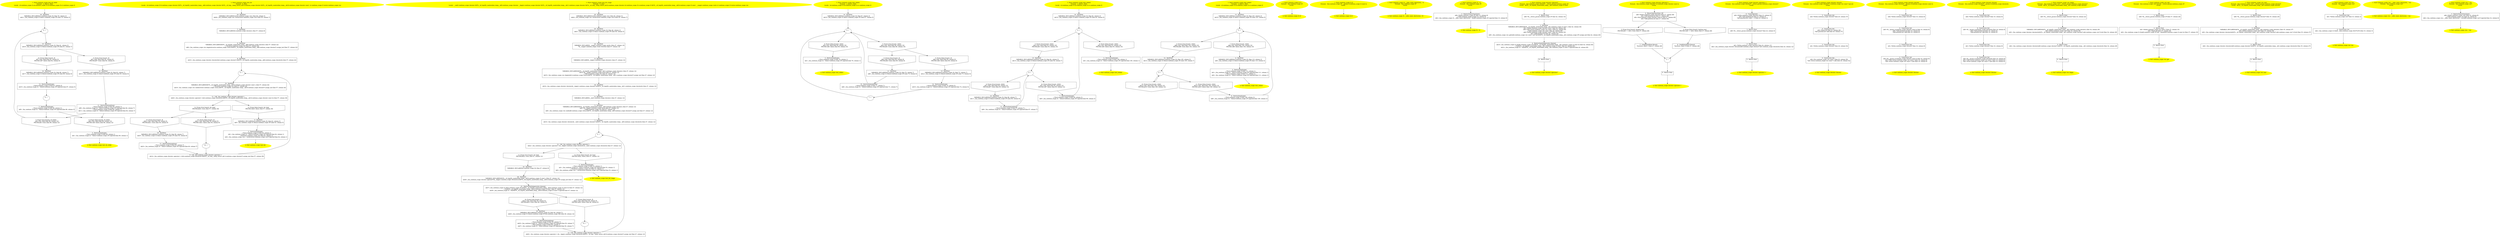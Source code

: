 /* @generated */
digraph cfg {
"test_do_while#continue_scope#8999676231552324448.9fe455097ef7e757730530e9e7c09864_1" [label="1: Start continue_scope::test_do_while\nFormals:  a:_Bool b:_Bool\nLocals:  x3:continue_scope::X x4:continue_scope::X x2:continue_scope::X x1:continue_scope::X \n  " color=yellow style=filled]
	

	 "test_do_while#continue_scope#8999676231552324448.9fe455097ef7e757730530e9e7c09864_1" -> "test_do_while#continue_scope#8999676231552324448.9fe455097ef7e757730530e9e7c09864_16" ;
"test_do_while#continue_scope#8999676231552324448.9fe455097ef7e757730530e9e7c09864_2" [label="2: Exit continue_scope::test_do_while \n  " color=yellow style=filled]
	

"test_do_while#continue_scope#8999676231552324448.9fe455097ef7e757730530e9e7c09864_3" [label="3:  Destruction(Scope) \n   _=*&x1:continue_scope::X [line 89, column 1]\n  n$1=_fun_continue_scope::X::~X(&x1:continue_scope::X*) injected [line 89, column 1]\n " shape="box"]
	

	 "test_do_while#continue_scope#8999676231552324448.9fe455097ef7e757730530e9e7c09864_3" -> "test_do_while#continue_scope#8999676231552324448.9fe455097ef7e757730530e9e7c09864_2" ;
"test_do_while#continue_scope#8999676231552324448.9fe455097ef7e757730530e9e7c09864_4" [label="4: + \n  " ]
	

	 "test_do_while#continue_scope#8999676231552324448.9fe455097ef7e757730530e9e7c09864_4" -> "test_do_while#continue_scope#8999676231552324448.9fe455097ef7e757730530e9e7c09864_15" ;
"test_do_while#continue_scope#8999676231552324448.9fe455097ef7e757730530e9e7c09864_5" [label="5: Prune (true branch, do while) \n   n$3=*&a:_Bool [line 88, column 12]\n  PRUNE(n$3, true); [line 88, column 12]\n " shape="invhouse"]
	

	 "test_do_while#continue_scope#8999676231552324448.9fe455097ef7e757730530e9e7c09864_5" -> "test_do_while#continue_scope#8999676231552324448.9fe455097ef7e757730530e9e7c09864_4" ;
"test_do_while#continue_scope#8999676231552324448.9fe455097ef7e757730530e9e7c09864_6" [label="6: Prune (false branch, do while) \n   n$3=*&a:_Bool [line 88, column 12]\n  PRUNE(!n$3, false); [line 88, column 12]\n " shape="invhouse"]
	

	 "test_do_while#continue_scope#8999676231552324448.9fe455097ef7e757730530e9e7c09864_6" -> "test_do_while#continue_scope#8999676231552324448.9fe455097ef7e757730530e9e7c09864_3" ;
"test_do_while#continue_scope#8999676231552324448.9fe455097ef7e757730530e9e7c09864_7" [label="7:  Destruction(Scope) \n   _=*&x2:continue_scope::X [line 88, column 3]\n  n$5=_fun_continue_scope::X::~X(&x2:continue_scope::X*) injected [line 88, column 3]\n " shape="box"]
	

	 "test_do_while#continue_scope#8999676231552324448.9fe455097ef7e757730530e9e7c09864_7" -> "test_do_while#continue_scope#8999676231552324448.9fe455097ef7e757730530e9e7c09864_5" ;
	 "test_do_while#continue_scope#8999676231552324448.9fe455097ef7e757730530e9e7c09864_7" -> "test_do_while#continue_scope#8999676231552324448.9fe455097ef7e757730530e9e7c09864_6" ;
"test_do_while#continue_scope#8999676231552324448.9fe455097ef7e757730530e9e7c09864_8" [label="8: + \n  " ]
	

	 "test_do_while#continue_scope#8999676231552324448.9fe455097ef7e757730530e9e7c09864_8" -> "test_do_while#continue_scope#8999676231552324448.9fe455097ef7e757730530e9e7c09864_7" ;
"test_do_while#continue_scope#8999676231552324448.9fe455097ef7e757730530e9e7c09864_9" [label="9: Prune (true branch, if) \n   n$7=*&b:_Bool [line 82, column 9]\n  PRUNE(n$7, true); [line 82, column 9]\n " shape="invhouse"]
	

	 "test_do_while#continue_scope#8999676231552324448.9fe455097ef7e757730530e9e7c09864_9" -> "test_do_while#continue_scope#8999676231552324448.9fe455097ef7e757730530e9e7c09864_12" ;
"test_do_while#continue_scope#8999676231552324448.9fe455097ef7e757730530e9e7c09864_10" [label="10: Prune (false branch, if) \n   n$7=*&b:_Bool [line 82, column 9]\n  PRUNE(!n$7, false); [line 82, column 9]\n " shape="invhouse"]
	

	 "test_do_while#continue_scope#8999676231552324448.9fe455097ef7e757730530e9e7c09864_10" -> "test_do_while#continue_scope#8999676231552324448.9fe455097ef7e757730530e9e7c09864_14" ;
"test_do_while#continue_scope#8999676231552324448.9fe455097ef7e757730530e9e7c09864_11" [label="11:  Destruction(continue) \n   _=*&x3:continue_scope::X [line 84, column 7]\n  n$9=_fun_continue_scope::X::~X(&x3:continue_scope::X*) injected [line 84, column 7]\n  _=*&x2:continue_scope::X [line 84, column 7]\n  n$11=_fun_continue_scope::X::~X(&x2:continue_scope::X*) injected [line 84, column 7]\n " shape="box"]
	

	 "test_do_while#continue_scope#8999676231552324448.9fe455097ef7e757730530e9e7c09864_11" -> "test_do_while#continue_scope#8999676231552324448.9fe455097ef7e757730530e9e7c09864_5" ;
	 "test_do_while#continue_scope#8999676231552324448.9fe455097ef7e757730530e9e7c09864_11" -> "test_do_while#continue_scope#8999676231552324448.9fe455097ef7e757730530e9e7c09864_6" ;
"test_do_while#continue_scope#8999676231552324448.9fe455097ef7e757730530e9e7c09864_12" [label="12:  DeclStmt \n   VARIABLE_DECLARED(x3:continue_scope::X); [line 83, column 7]\n  n$13=_fun_continue_scope::X::X(&x3:continue_scope::X*) [line 83, column 9]\n " shape="box"]
	

	 "test_do_while#continue_scope#8999676231552324448.9fe455097ef7e757730530e9e7c09864_12" -> "test_do_while#continue_scope#8999676231552324448.9fe455097ef7e757730530e9e7c09864_11" ;
"test_do_while#continue_scope#8999676231552324448.9fe455097ef7e757730530e9e7c09864_13" [label="13:  Destruction(Scope) \n   _=*&x4:continue_scope::X [line 87, column 5]\n  n$15=_fun_continue_scope::X::~X(&x4:continue_scope::X*) injected [line 87, column 5]\n " shape="box"]
	

	 "test_do_while#continue_scope#8999676231552324448.9fe455097ef7e757730530e9e7c09864_13" -> "test_do_while#continue_scope#8999676231552324448.9fe455097ef7e757730530e9e7c09864_8" ;
"test_do_while#continue_scope#8999676231552324448.9fe455097ef7e757730530e9e7c09864_14" [label="14:  DeclStmt \n   VARIABLE_DECLARED(x4:continue_scope::X); [line 86, column 7]\n  n$17=_fun_continue_scope::X::X(&x4:continue_scope::X*) [line 86, column 9]\n " shape="box"]
	

	 "test_do_while#continue_scope#8999676231552324448.9fe455097ef7e757730530e9e7c09864_14" -> "test_do_while#continue_scope#8999676231552324448.9fe455097ef7e757730530e9e7c09864_13" ;
"test_do_while#continue_scope#8999676231552324448.9fe455097ef7e757730530e9e7c09864_15" [label="15:  DeclStmt \n   VARIABLE_DECLARED(x2:continue_scope::X); [line 81, column 5]\n  n$19=_fun_continue_scope::X::X(&x2:continue_scope::X*) [line 81, column 7]\n " shape="box"]
	

	 "test_do_while#continue_scope#8999676231552324448.9fe455097ef7e757730530e9e7c09864_15" -> "test_do_while#continue_scope#8999676231552324448.9fe455097ef7e757730530e9e7c09864_9" ;
	 "test_do_while#continue_scope#8999676231552324448.9fe455097ef7e757730530e9e7c09864_15" -> "test_do_while#continue_scope#8999676231552324448.9fe455097ef7e757730530e9e7c09864_10" ;
"test_do_while#continue_scope#8999676231552324448.9fe455097ef7e757730530e9e7c09864_16" [label="16:  DeclStmt \n   VARIABLE_DECLARED(x1:continue_scope::X); [line 79, column 3]\n  n$21=_fun_continue_scope::X::X(&x1:continue_scope::X*) [line 79, column 5]\n " shape="box"]
	

	 "test_do_while#continue_scope#8999676231552324448.9fe455097ef7e757730530e9e7c09864_16" -> "test_do_while#continue_scope#8999676231552324448.9fe455097ef7e757730530e9e7c09864_4" ;
"test_for#continue_scope#10203739842900202560.4cb2db668430574619fdf529fdd4af8c_1" [label="1: Start continue_scope::test_for\nFormals:  b:_Bool\nLocals:  x2:continue_scope::X it:continue_scope::iterator 0$?%__sil_tmpSIL_materialize_temp__n$6:continue_scope::iterator 0$?%__sil_tmp__temp_return_n$13:continue_scope::iterator 0$?%__sil_tmpSIL_materialize_temp__n$16:continue_scope::iterator const  x1:continue_scope::X vector:continue_scope::vec \n  " color=yellow style=filled]
	

	 "test_for#continue_scope#10203739842900202560.4cb2db668430574619fdf529fdd4af8c_1" -> "test_for#continue_scope#10203739842900202560.4cb2db668430574619fdf529fdd4af8c_19" ;
"test_for#continue_scope#10203739842900202560.4cb2db668430574619fdf529fdd4af8c_2" [label="2: Exit continue_scope::test_for \n  " color=yellow style=filled]
	

"test_for#continue_scope#10203739842900202560.4cb2db668430574619fdf529fdd4af8c_3" [label="3:  Destruction(Scope) \n   _=*&x2:continue_scope::X [line 64, column 1]\n  n$1=_fun_continue_scope::X::~X(&x2:continue_scope::X*) injected [line 64, column 1]\n  _=*&vector:continue_scope::vec [line 64, column 1]\n  n$3=_fun_continue_scope::vec::~vec(&vector:continue_scope::vec*) injected [line 64, column 1]\n " shape="box"]
	

	 "test_for#continue_scope#10203739842900202560.4cb2db668430574619fdf529fdd4af8c_3" -> "test_for#continue_scope#10203739842900202560.4cb2db668430574619fdf529fdd4af8c_2" ;
"test_for#continue_scope#10203739842900202560.4cb2db668430574619fdf529fdd4af8c_4" [label="4:  DeclStmt \n   VARIABLE_DECLARED(x2:continue_scope::X); [line 63, column 3]\n  n$5=_fun_continue_scope::X::X(&x2:continue_scope::X*) [line 63, column 5]\n " shape="box"]
	

	 "test_for#continue_scope#10203739842900202560.4cb2db668430574619fdf529fdd4af8c_4" -> "test_for#continue_scope#10203739842900202560.4cb2db668430574619fdf529fdd4af8c_3" ;
"test_for#continue_scope#10203739842900202560.4cb2db668430574619fdf529fdd4af8c_5" [label="5: + \n  " ]
	

	 "test_for#continue_scope#10203739842900202560.4cb2db668430574619fdf529fdd4af8c_5" -> "test_for#continue_scope#10203739842900202560.4cb2db668430574619fdf529fdd4af8c_10" ;
"test_for#continue_scope#10203739842900202560.4cb2db668430574619fdf529fdd4af8c_6" [label="6:  DeclStmt \n   VARIABLE_DECLARED(0$?%__sil_tmpSIL_materialize_temp__n$6:continue_scope::iterator); [line 57, column 22]\n  _=*&vector:continue_scope::vec [line 57, column 22]\n  n$9=_fun_continue_scope::vec::begin(&vector:continue_scope::vec&,&0$?%__sil_tmpSIL_materialize_temp__n$6:continue_scope::iterator*) assign_last [line 57, column 22]\n " shape="box"]
	

	 "test_for#continue_scope#10203739842900202560.4cb2db668430574619fdf529fdd4af8c_6" -> "test_for#continue_scope#10203739842900202560.4cb2db668430574619fdf529fdd4af8c_8" ;
"test_for#continue_scope#10203739842900202560.4cb2db668430574619fdf529fdd4af8c_7" [label="7:  DeclStmt \n   VARIABLE_DECLARED(it:continue_scope::iterator); [line 57, column 8]\n " shape="box"]
	

	 "test_for#continue_scope#10203739842900202560.4cb2db668430574619fdf529fdd4af8c_7" -> "test_for#continue_scope#10203739842900202560.4cb2db668430574619fdf529fdd4af8c_6" ;
"test_for#continue_scope#10203739842900202560.4cb2db668430574619fdf529fdd4af8c_8" [label="8:  DeclStmt \n   n$10=_fun_continue_scope::iterator::iterator(&it:continue_scope::iterator*,&0$?%__sil_tmpSIL_materialize_temp__n$6:continue_scope::iterator&) [line 57, column 22]\n " shape="box"]
	

	 "test_for#continue_scope#10203739842900202560.4cb2db668430574619fdf529fdd4af8c_8" -> "test_for#continue_scope#10203739842900202560.4cb2db668430574619fdf529fdd4af8c_5" ;
"test_for#continue_scope#10203739842900202560.4cb2db668430574619fdf529fdd4af8c_9" [label="9:  Call _fun_continue_scope::iterator::operator++ \n   n$14=_fun_continue_scope::iterator::operator++(&it:continue_scope::iterator&,&0$?%__sil_tmp__temp_return_n$13:continue_scope::iterator*) assign_last [line 57, column 58]\n " shape="box"]
	

	 "test_for#continue_scope#10203739842900202560.4cb2db668430574619fdf529fdd4af8c_9" -> "test_for#continue_scope#10203739842900202560.4cb2db668430574619fdf529fdd4af8c_5" ;
"test_for#continue_scope#10203739842900202560.4cb2db668430574619fdf529fdd4af8c_10" [label="10:  DeclStmt \n   VARIABLE_DECLARED(0$?%__sil_tmpSIL_materialize_temp__n$16:continue_scope::iterator const ); [line 57, column 44]\n  _=*&vector:continue_scope::vec [line 57, column 44]\n  n$19=_fun_continue_scope::vec::end(&vector:continue_scope::vec&,&0$?%__sil_tmpSIL_materialize_temp__n$16:continue_scope::iterator*) assign_last [line 57, column 44]\n " shape="box"]
	

	 "test_for#continue_scope#10203739842900202560.4cb2db668430574619fdf529fdd4af8c_10" -> "test_for#continue_scope#10203739842900202560.4cb2db668430574619fdf529fdd4af8c_11" ;
"test_for#continue_scope#10203739842900202560.4cb2db668430574619fdf529fdd4af8c_11" [label="11:  Call _fun_continue_scope::iterator::operator!= \n   n$20=_fun_continue_scope::iterator::operator!=(&it:continue_scope::iterator&,&0$?%__sil_tmpSIL_materialize_temp__n$16:continue_scope::iterator const &) [line 57, column 38]\n " shape="box"]
	

	 "test_for#continue_scope#10203739842900202560.4cb2db668430574619fdf529fdd4af8c_11" -> "test_for#continue_scope#10203739842900202560.4cb2db668430574619fdf529fdd4af8c_12" ;
	 "test_for#continue_scope#10203739842900202560.4cb2db668430574619fdf529fdd4af8c_11" -> "test_for#continue_scope#10203739842900202560.4cb2db668430574619fdf529fdd4af8c_13" ;
"test_for#continue_scope#10203739842900202560.4cb2db668430574619fdf529fdd4af8c_12" [label="12: Prune (true branch, for loop) \n   PRUNE(n$20, true); [line 57, column 38]\n " shape="invhouse"]
	

	 "test_for#continue_scope#10203739842900202560.4cb2db668430574619fdf529fdd4af8c_12" -> "test_for#continue_scope#10203739842900202560.4cb2db668430574619fdf529fdd4af8c_15" ;
	 "test_for#continue_scope#10203739842900202560.4cb2db668430574619fdf529fdd4af8c_12" -> "test_for#continue_scope#10203739842900202560.4cb2db668430574619fdf529fdd4af8c_16" ;
"test_for#continue_scope#10203739842900202560.4cb2db668430574619fdf529fdd4af8c_13" [label="13: Prune (false branch, for loop) \n   PRUNE(!n$20, false); [line 57, column 38]\n " shape="invhouse"]
	

	 "test_for#continue_scope#10203739842900202560.4cb2db668430574619fdf529fdd4af8c_13" -> "test_for#continue_scope#10203739842900202560.4cb2db668430574619fdf529fdd4af8c_4" ;
"test_for#continue_scope#10203739842900202560.4cb2db668430574619fdf529fdd4af8c_14" [label="14: + \n  " ]
	

	 "test_for#continue_scope#10203739842900202560.4cb2db668430574619fdf529fdd4af8c_14" -> "test_for#continue_scope#10203739842900202560.4cb2db668430574619fdf529fdd4af8c_9" ;
"test_for#continue_scope#10203739842900202560.4cb2db668430574619fdf529fdd4af8c_15" [label="15: Prune (true branch, if) \n   n$21=*&b:_Bool [line 58, column 9]\n  PRUNE(n$21, true); [line 58, column 9]\n " shape="invhouse"]
	

	 "test_for#continue_scope#10203739842900202560.4cb2db668430574619fdf529fdd4af8c_15" -> "test_for#continue_scope#10203739842900202560.4cb2db668430574619fdf529fdd4af8c_18" ;
"test_for#continue_scope#10203739842900202560.4cb2db668430574619fdf529fdd4af8c_16" [label="16: Prune (false branch, if) \n   n$21=*&b:_Bool [line 58, column 9]\n  PRUNE(!n$21, false); [line 58, column 9]\n " shape="invhouse"]
	

	 "test_for#continue_scope#10203739842900202560.4cb2db668430574619fdf529fdd4af8c_16" -> "test_for#continue_scope#10203739842900202560.4cb2db668430574619fdf529fdd4af8c_14" ;
"test_for#continue_scope#10203739842900202560.4cb2db668430574619fdf529fdd4af8c_17" [label="17:  Destruction(continue) \n   _=*&x1:continue_scope::X [line 60, column 7]\n  n$23=_fun_continue_scope::X::~X(&x1:continue_scope::X*) injected [line 60, column 7]\n " shape="box"]
	

	 "test_for#continue_scope#10203739842900202560.4cb2db668430574619fdf529fdd4af8c_17" -> "test_for#continue_scope#10203739842900202560.4cb2db668430574619fdf529fdd4af8c_9" ;
"test_for#continue_scope#10203739842900202560.4cb2db668430574619fdf529fdd4af8c_18" [label="18:  DeclStmt \n   VARIABLE_DECLARED(x1:continue_scope::X); [line 59, column 7]\n  n$25=_fun_continue_scope::X::X(&x1:continue_scope::X*) [line 59, column 9]\n " shape="box"]
	

	 "test_for#continue_scope#10203739842900202560.4cb2db668430574619fdf529fdd4af8c_18" -> "test_for#continue_scope#10203739842900202560.4cb2db668430574619fdf529fdd4af8c_17" ;
"test_for#continue_scope#10203739842900202560.4cb2db668430574619fdf529fdd4af8c_19" [label="19:  DeclStmt \n   VARIABLE_DECLARED(vector:continue_scope::vec); [line 56, column 3]\n  n$29=_fun_continue_scope::vec::vec(&vector:continue_scope::vec*) [line 56, column 7]\n " shape="box"]
	

	 "test_for#continue_scope#10203739842900202560.4cb2db668430574619fdf529fdd4af8c_19" -> "test_for#continue_scope#10203739842900202560.4cb2db668430574619fdf529fdd4af8c_7" ;
"test_for_range#continue_scope#9937708960633325401.fa75d7368d8f711ae7e040a8b2ae1442_1" [label="1: Start continue_scope::test_for_range\nFormals:  b:_Bool\nLocals:  __end1:continue_scope::iterator 0$?%__sil_tmpSIL_materialize_temp__n$5:continue_scope::iterator __begin1:continue_scope::iterator 0$?%__sil_tmpSIL_materialize_temp__n$11:continue_scope::iterator 0$?%__sil_tmp__temp_return_n$19:continue_scope::iterator x2:continue_scope::X x:continue_scope::X 0$?%__sil_tmpSIL_materialize_temp__n$32:continue_scope::X const  __range1:continue_scope::vec& x1:continue_scope::X vector:continue_scope::vec \n  " color=yellow style=filled]
	

	 "test_for_range#continue_scope#9937708960633325401.fa75d7368d8f711ae7e040a8b2ae1442_1" -> "test_for_range#continue_scope#9937708960633325401.fa75d7368d8f711ae7e040a8b2ae1442_25" ;
"test_for_range#continue_scope#9937708960633325401.fa75d7368d8f711ae7e040a8b2ae1442_2" [label="2: Exit continue_scope::test_for_range \n  " color=yellow style=filled]
	

"test_for_range#continue_scope#9937708960633325401.fa75d7368d8f711ae7e040a8b2ae1442_3" [label="3:  Destruction(Scope) \n   _=*&x1:continue_scope::X [line 53, column 1]\n  n$1=_fun_continue_scope::X::~X(&x1:continue_scope::X*) injected [line 53, column 1]\n  _=*&vector:continue_scope::vec [line 53, column 1]\n  n$3=_fun_continue_scope::vec::~vec(&vector:continue_scope::vec*) injected [line 53, column 1]\n " shape="box"]
	

	 "test_for_range#continue_scope#9937708960633325401.fa75d7368d8f711ae7e040a8b2ae1442_3" -> "test_for_range#continue_scope#9937708960633325401.fa75d7368d8f711ae7e040a8b2ae1442_2" ;
"test_for_range#continue_scope#9937708960633325401.fa75d7368d8f711ae7e040a8b2ae1442_4" [label="4: + \n  " ]
	

	 "test_for_range#continue_scope#9937708960633325401.fa75d7368d8f711ae7e040a8b2ae1442_4" -> "test_for_range#continue_scope#9937708960633325401.fa75d7368d8f711ae7e040a8b2ae1442_12" ;
"test_for_range#continue_scope#9937708960633325401.fa75d7368d8f711ae7e040a8b2ae1442_5" [label="5:  DeclStmt \n   VARIABLE_DECLARED(0$?%__sil_tmpSIL_materialize_temp__n$5:continue_scope::iterator); [line 47, column 12]\n  n$6=*&__range1:continue_scope::vec& [line 47, column 12]\n  _=*n$6:continue_scope::vec [line 47, column 12]\n  n$9=_fun_continue_scope::vec::end(n$6:continue_scope::vec&,&0$?%__sil_tmpSIL_materialize_temp__n$5:continue_scope::iterator*) assign_last [line 47, column 12]\n " shape="box"]
	

	 "test_for_range#continue_scope#9937708960633325401.fa75d7368d8f711ae7e040a8b2ae1442_5" -> "test_for_range#continue_scope#9937708960633325401.fa75d7368d8f711ae7e040a8b2ae1442_7" ;
"test_for_range#continue_scope#9937708960633325401.fa75d7368d8f711ae7e040a8b2ae1442_6" [label="6:  DeclStmt \n   VARIABLE_DECLARED(__end1:continue_scope::iterator); [line 47, column 12]\n " shape="box"]
	

	 "test_for_range#continue_scope#9937708960633325401.fa75d7368d8f711ae7e040a8b2ae1442_6" -> "test_for_range#continue_scope#9937708960633325401.fa75d7368d8f711ae7e040a8b2ae1442_5" ;
"test_for_range#continue_scope#9937708960633325401.fa75d7368d8f711ae7e040a8b2ae1442_7" [label="7:  DeclStmt \n   n$10=_fun_continue_scope::iterator::iterator(&__end1:continue_scope::iterator*,&0$?%__sil_tmpSIL_materialize_temp__n$5:continue_scope::iterator&) [line 47, column 12]\n " shape="box"]
	

	 "test_for_range#continue_scope#9937708960633325401.fa75d7368d8f711ae7e040a8b2ae1442_7" -> "test_for_range#continue_scope#9937708960633325401.fa75d7368d8f711ae7e040a8b2ae1442_4" ;
"test_for_range#continue_scope#9937708960633325401.fa75d7368d8f711ae7e040a8b2ae1442_8" [label="8:  DeclStmt \n   VARIABLE_DECLARED(0$?%__sil_tmpSIL_materialize_temp__n$11:continue_scope::iterator); [line 47, column 12]\n  n$12=*&__range1:continue_scope::vec& [line 47, column 12]\n  _=*n$12:continue_scope::vec [line 47, column 12]\n  n$15=_fun_continue_scope::vec::begin(n$12:continue_scope::vec&,&0$?%__sil_tmpSIL_materialize_temp__n$11:continue_scope::iterator*) assign_last [line 47, column 12]\n " shape="box"]
	

	 "test_for_range#continue_scope#9937708960633325401.fa75d7368d8f711ae7e040a8b2ae1442_8" -> "test_for_range#continue_scope#9937708960633325401.fa75d7368d8f711ae7e040a8b2ae1442_10" ;
"test_for_range#continue_scope#9937708960633325401.fa75d7368d8f711ae7e040a8b2ae1442_9" [label="9:  DeclStmt \n   VARIABLE_DECLARED(__begin1:continue_scope::iterator); [line 47, column 12]\n " shape="box"]
	

	 "test_for_range#continue_scope#9937708960633325401.fa75d7368d8f711ae7e040a8b2ae1442_9" -> "test_for_range#continue_scope#9937708960633325401.fa75d7368d8f711ae7e040a8b2ae1442_8" ;
"test_for_range#continue_scope#9937708960633325401.fa75d7368d8f711ae7e040a8b2ae1442_10" [label="10:  DeclStmt \n   n$16=_fun_continue_scope::iterator::iterator(&__begin1:continue_scope::iterator*,&0$?%__sil_tmpSIL_materialize_temp__n$11:continue_scope::iterator&) [line 47, column 12]\n " shape="box"]
	

	 "test_for_range#continue_scope#9937708960633325401.fa75d7368d8f711ae7e040a8b2ae1442_10" -> "test_for_range#continue_scope#9937708960633325401.fa75d7368d8f711ae7e040a8b2ae1442_6" ;
"test_for_range#continue_scope#9937708960633325401.fa75d7368d8f711ae7e040a8b2ae1442_11" [label="11:  Call _fun_continue_scope::iterator::operator++ \n   n$20=_fun_continue_scope::iterator::operator++(&__begin1:continue_scope::iterator&,&0$?%__sil_tmp__temp_return_n$19:continue_scope::iterator*) assign_last [line 47, column 12]\n " shape="box"]
	

	 "test_for_range#continue_scope#9937708960633325401.fa75d7368d8f711ae7e040a8b2ae1442_11" -> "test_for_range#continue_scope#9937708960633325401.fa75d7368d8f711ae7e040a8b2ae1442_4" ;
"test_for_range#continue_scope#9937708960633325401.fa75d7368d8f711ae7e040a8b2ae1442_12" [label="12:  Call _fun_continue_scope::iterator::operator!= \n   n$22=_fun_continue_scope::iterator::operator!=(&__begin1:continue_scope::iterator&,&__end1:continue_scope::iterator&) [line 47, column 12]\n " shape="box"]
	

	 "test_for_range#continue_scope#9937708960633325401.fa75d7368d8f711ae7e040a8b2ae1442_12" -> "test_for_range#continue_scope#9937708960633325401.fa75d7368d8f711ae7e040a8b2ae1442_13" ;
	 "test_for_range#continue_scope#9937708960633325401.fa75d7368d8f711ae7e040a8b2ae1442_12" -> "test_for_range#continue_scope#9937708960633325401.fa75d7368d8f711ae7e040a8b2ae1442_14" ;
"test_for_range#continue_scope#9937708960633325401.fa75d7368d8f711ae7e040a8b2ae1442_13" [label="13: Prune (true branch, for loop) \n   PRUNE(n$22, true); [line 47, column 12]\n " shape="invhouse"]
	

	 "test_for_range#continue_scope#9937708960633325401.fa75d7368d8f711ae7e040a8b2ae1442_13" -> "test_for_range#continue_scope#9937708960633325401.fa75d7368d8f711ae7e040a8b2ae1442_22" ;
"test_for_range#continue_scope#9937708960633325401.fa75d7368d8f711ae7e040a8b2ae1442_14" [label="14: Prune (false branch, for loop) \n   PRUNE(!n$22, false); [line 47, column 12]\n " shape="invhouse"]
	

	 "test_for_range#continue_scope#9937708960633325401.fa75d7368d8f711ae7e040a8b2ae1442_14" -> "test_for_range#continue_scope#9937708960633325401.fa75d7368d8f711ae7e040a8b2ae1442_3" ;
"test_for_range#continue_scope#9937708960633325401.fa75d7368d8f711ae7e040a8b2ae1442_15" [label="15: + \n  " ]
	

	 "test_for_range#continue_scope#9937708960633325401.fa75d7368d8f711ae7e040a8b2ae1442_15" -> "test_for_range#continue_scope#9937708960633325401.fa75d7368d8f711ae7e040a8b2ae1442_11" ;
"test_for_range#continue_scope#9937708960633325401.fa75d7368d8f711ae7e040a8b2ae1442_16" [label="16: Prune (true branch, if) \n   n$23=*&b:_Bool [line 48, column 9]\n  PRUNE(n$23, true); [line 48, column 9]\n " shape="invhouse"]
	

	 "test_for_range#continue_scope#9937708960633325401.fa75d7368d8f711ae7e040a8b2ae1442_16" -> "test_for_range#continue_scope#9937708960633325401.fa75d7368d8f711ae7e040a8b2ae1442_19" ;
"test_for_range#continue_scope#9937708960633325401.fa75d7368d8f711ae7e040a8b2ae1442_17" [label="17: Prune (false branch, if) \n   n$23=*&b:_Bool [line 48, column 9]\n  PRUNE(!n$23, false); [line 48, column 9]\n " shape="invhouse"]
	

	 "test_for_range#continue_scope#9937708960633325401.fa75d7368d8f711ae7e040a8b2ae1442_17" -> "test_for_range#continue_scope#9937708960633325401.fa75d7368d8f711ae7e040a8b2ae1442_15" ;
"test_for_range#continue_scope#9937708960633325401.fa75d7368d8f711ae7e040a8b2ae1442_18" [label="18:  Destruction(continue) \n   _=*&x2:continue_scope::X [line 50, column 7]\n  n$25=_fun_continue_scope::X::~X(&x2:continue_scope::X*) injected [line 50, column 7]\n  _=*&x:continue_scope::X [line 50, column 7]\n  n$27=_fun_continue_scope::X::~X(&x:continue_scope::X*) injected [line 50, column 7]\n " shape="box"]
	

	 "test_for_range#continue_scope#9937708960633325401.fa75d7368d8f711ae7e040a8b2ae1442_18" -> "test_for_range#continue_scope#9937708960633325401.fa75d7368d8f711ae7e040a8b2ae1442_11" ;
"test_for_range#continue_scope#9937708960633325401.fa75d7368d8f711ae7e040a8b2ae1442_19" [label="19:  DeclStmt \n   VARIABLE_DECLARED(x2:continue_scope::X); [line 49, column 7]\n  n$29=_fun_continue_scope::X::X(&x2:continue_scope::X*,&x:continue_scope::X&) [line 49, column 14]\n " shape="box"]
	

	 "test_for_range#continue_scope#9937708960633325401.fa75d7368d8f711ae7e040a8b2ae1442_19" -> "test_for_range#continue_scope#9937708960633325401.fa75d7368d8f711ae7e040a8b2ae1442_18" ;
"test_for_range#continue_scope#9937708960633325401.fa75d7368d8f711ae7e040a8b2ae1442_20" [label="20:  DeclStmt \n   VARIABLE_DECLARED(0$?%__sil_tmpSIL_materialize_temp__n$32:continue_scope::X const ); [line 47, column 12]\n  n$36=_fun_continue_scope::iterator::operator*(&__begin1:continue_scope::iterator&,&0$?%__sil_tmpSIL_materialize_temp__n$32:continue_scope::X*) assign_last [line 47, column 12]\n " shape="box"]
	

	 "test_for_range#continue_scope#9937708960633325401.fa75d7368d8f711ae7e040a8b2ae1442_20" -> "test_for_range#continue_scope#9937708960633325401.fa75d7368d8f711ae7e040a8b2ae1442_21" ;
"test_for_range#continue_scope#9937708960633325401.fa75d7368d8f711ae7e040a8b2ae1442_21" [label="21:  Destruction(temporaries cleanup) \n   n$37=_fun_continue_scope::X::X(&x:continue_scope::X*,&0$?%__sil_tmpSIL_materialize_temp__n$32:continue_scope::X const &) [line 47, column 12]\n  _=*&0$?%__sil_tmpSIL_materialize_temp__n$32:continue_scope::X const  [line 47, column 12]\n  n$39=_fun_continue_scope::X::~X(&0$?%__sil_tmpSIL_materialize_temp__n$32:continue_scope::X const *) injected [line 47, column 12]\n " shape="box"]
	

	 "test_for_range#continue_scope#9937708960633325401.fa75d7368d8f711ae7e040a8b2ae1442_21" -> "test_for_range#continue_scope#9937708960633325401.fa75d7368d8f711ae7e040a8b2ae1442_16" ;
	 "test_for_range#continue_scope#9937708960633325401.fa75d7368d8f711ae7e040a8b2ae1442_21" -> "test_for_range#continue_scope#9937708960633325401.fa75d7368d8f711ae7e040a8b2ae1442_17" ;
"test_for_range#continue_scope#9937708960633325401.fa75d7368d8f711ae7e040a8b2ae1442_22" [label="22:  DeclStmt \n   VARIABLE_DECLARED(x:continue_scope::X); [line 47, column 8]\n " shape="box"]
	

	 "test_for_range#continue_scope#9937708960633325401.fa75d7368d8f711ae7e040a8b2ae1442_22" -> "test_for_range#continue_scope#9937708960633325401.fa75d7368d8f711ae7e040a8b2ae1442_20" ;
"test_for_range#continue_scope#9937708960633325401.fa75d7368d8f711ae7e040a8b2ae1442_23" [label="23:  DeclStmt \n   VARIABLE_DECLARED(__range1:continue_scope::vec&); [line 47, column 14]\n  *&__range1:continue_scope::vec&=&vector [line 47, column 14]\n " shape="box"]
	

	 "test_for_range#continue_scope#9937708960633325401.fa75d7368d8f711ae7e040a8b2ae1442_23" -> "test_for_range#continue_scope#9937708960633325401.fa75d7368d8f711ae7e040a8b2ae1442_9" ;
"test_for_range#continue_scope#9937708960633325401.fa75d7368d8f711ae7e040a8b2ae1442_24" [label="24:  DeclStmt \n   VARIABLE_DECLARED(x1:continue_scope::X); [line 46, column 3]\n  n$41=_fun_continue_scope::X::X(&x1:continue_scope::X*) [line 46, column 5]\n " shape="box"]
	

	 "test_for_range#continue_scope#9937708960633325401.fa75d7368d8f711ae7e040a8b2ae1442_24" -> "test_for_range#continue_scope#9937708960633325401.fa75d7368d8f711ae7e040a8b2ae1442_23" ;
"test_for_range#continue_scope#9937708960633325401.fa75d7368d8f711ae7e040a8b2ae1442_25" [label="25:  DeclStmt \n   VARIABLE_DECLARED(vector:continue_scope::vec); [line 45, column 3]\n  n$42=_fun_continue_scope::vec::vec(&vector:continue_scope::vec*) [line 45, column 7]\n " shape="box"]
	

	 "test_for_range#continue_scope#9937708960633325401.fa75d7368d8f711ae7e040a8b2ae1442_25" -> "test_for_range#continue_scope#9937708960633325401.fa75d7368d8f711ae7e040a8b2ae1442_24" ;
"test_while1#continue_scope#7540876780991944911.b81085ce953e1cd4f035dc0322ac5331_1" [label="1: Start continue_scope::test_while1\nFormals:  a:_Bool b:_Bool\nLocals:  x2:continue_scope::X x4:continue_scope::X x1:continue_scope::X \n  " color=yellow style=filled]
	

	 "test_while1#continue_scope#7540876780991944911.b81085ce953e1cd4f035dc0322ac5331_1" -> "test_while1#continue_scope#7540876780991944911.b81085ce953e1cd4f035dc0322ac5331_14" ;
"test_while1#continue_scope#7540876780991944911.b81085ce953e1cd4f035dc0322ac5331_2" [label="2: Exit continue_scope::test_while1 \n  " color=yellow style=filled]
	

"test_while1#continue_scope#7540876780991944911.b81085ce953e1cd4f035dc0322ac5331_3" [label="3:  Destruction(Scope) \n   _=*&x1:continue_scope::X [line 76, column 1]\n  n$1=_fun_continue_scope::X::~X(&x1:continue_scope::X*) injected [line 76, column 1]\n " shape="box"]
	

	 "test_while1#continue_scope#7540876780991944911.b81085ce953e1cd4f035dc0322ac5331_3" -> "test_while1#continue_scope#7540876780991944911.b81085ce953e1cd4f035dc0322ac5331_2" ;
"test_while1#continue_scope#7540876780991944911.b81085ce953e1cd4f035dc0322ac5331_4" [label="4: + \n  " ]
	

	 "test_while1#continue_scope#7540876780991944911.b81085ce953e1cd4f035dc0322ac5331_4" -> "test_while1#continue_scope#7540876780991944911.b81085ce953e1cd4f035dc0322ac5331_5" ;
	 "test_while1#continue_scope#7540876780991944911.b81085ce953e1cd4f035dc0322ac5331_4" -> "test_while1#continue_scope#7540876780991944911.b81085ce953e1cd4f035dc0322ac5331_6" ;
"test_while1#continue_scope#7540876780991944911.b81085ce953e1cd4f035dc0322ac5331_5" [label="5: Prune (true branch, while) \n   n$3=*&a:_Bool [line 68, column 10]\n  PRUNE(n$3, true); [line 68, column 10]\n " shape="invhouse"]
	

	 "test_while1#continue_scope#7540876780991944911.b81085ce953e1cd4f035dc0322ac5331_5" -> "test_while1#continue_scope#7540876780991944911.b81085ce953e1cd4f035dc0322ac5331_8" ;
	 "test_while1#continue_scope#7540876780991944911.b81085ce953e1cd4f035dc0322ac5331_5" -> "test_while1#continue_scope#7540876780991944911.b81085ce953e1cd4f035dc0322ac5331_9" ;
"test_while1#continue_scope#7540876780991944911.b81085ce953e1cd4f035dc0322ac5331_6" [label="6: Prune (false branch, while) \n   n$3=*&a:_Bool [line 68, column 10]\n  PRUNE(!n$3, false); [line 68, column 10]\n " shape="invhouse"]
	

	 "test_while1#continue_scope#7540876780991944911.b81085ce953e1cd4f035dc0322ac5331_6" -> "test_while1#continue_scope#7540876780991944911.b81085ce953e1cd4f035dc0322ac5331_3" ;
"test_while1#continue_scope#7540876780991944911.b81085ce953e1cd4f035dc0322ac5331_7" [label="7: + \n  " ]
	

	 "test_while1#continue_scope#7540876780991944911.b81085ce953e1cd4f035dc0322ac5331_7" -> "test_while1#continue_scope#7540876780991944911.b81085ce953e1cd4f035dc0322ac5331_4" ;
"test_while1#continue_scope#7540876780991944911.b81085ce953e1cd4f035dc0322ac5331_8" [label="8: Prune (true branch, if) \n   n$4=*&b:_Bool [line 69, column 9]\n  PRUNE(n$4, true); [line 69, column 9]\n " shape="invhouse"]
	

	 "test_while1#continue_scope#7540876780991944911.b81085ce953e1cd4f035dc0322ac5331_8" -> "test_while1#continue_scope#7540876780991944911.b81085ce953e1cd4f035dc0322ac5331_11" ;
"test_while1#continue_scope#7540876780991944911.b81085ce953e1cd4f035dc0322ac5331_9" [label="9: Prune (false branch, if) \n   n$4=*&b:_Bool [line 69, column 9]\n  PRUNE(!n$4, false); [line 69, column 9]\n " shape="invhouse"]
	

	 "test_while1#continue_scope#7540876780991944911.b81085ce953e1cd4f035dc0322ac5331_9" -> "test_while1#continue_scope#7540876780991944911.b81085ce953e1cd4f035dc0322ac5331_13" ;
"test_while1#continue_scope#7540876780991944911.b81085ce953e1cd4f035dc0322ac5331_10" [label="10:  Destruction(continue) \n   _=*&x2:continue_scope::X [line 71, column 7]\n  n$6=_fun_continue_scope::X::~X(&x2:continue_scope::X*) injected [line 71, column 7]\n " shape="box"]
	

	 "test_while1#continue_scope#7540876780991944911.b81085ce953e1cd4f035dc0322ac5331_10" -> "test_while1#continue_scope#7540876780991944911.b81085ce953e1cd4f035dc0322ac5331_4" ;
"test_while1#continue_scope#7540876780991944911.b81085ce953e1cd4f035dc0322ac5331_11" [label="11:  DeclStmt \n   VARIABLE_DECLARED(x2:continue_scope::X); [line 70, column 7]\n  n$8=_fun_continue_scope::X::X(&x2:continue_scope::X*) [line 70, column 9]\n " shape="box"]
	

	 "test_while1#continue_scope#7540876780991944911.b81085ce953e1cd4f035dc0322ac5331_11" -> "test_while1#continue_scope#7540876780991944911.b81085ce953e1cd4f035dc0322ac5331_10" ;
"test_while1#continue_scope#7540876780991944911.b81085ce953e1cd4f035dc0322ac5331_12" [label="12:  Destruction(Scope) \n   _=*&x4:continue_scope::X [line 74, column 5]\n  n$10=_fun_continue_scope::X::~X(&x4:continue_scope::X*) injected [line 74, column 5]\n " shape="box"]
	

	 "test_while1#continue_scope#7540876780991944911.b81085ce953e1cd4f035dc0322ac5331_12" -> "test_while1#continue_scope#7540876780991944911.b81085ce953e1cd4f035dc0322ac5331_7" ;
"test_while1#continue_scope#7540876780991944911.b81085ce953e1cd4f035dc0322ac5331_13" [label="13:  DeclStmt \n   VARIABLE_DECLARED(x4:continue_scope::X); [line 73, column 7]\n  n$12=_fun_continue_scope::X::X(&x4:continue_scope::X*) [line 73, column 9]\n " shape="box"]
	

	 "test_while1#continue_scope#7540876780991944911.b81085ce953e1cd4f035dc0322ac5331_13" -> "test_while1#continue_scope#7540876780991944911.b81085ce953e1cd4f035dc0322ac5331_12" ;
"test_while1#continue_scope#7540876780991944911.b81085ce953e1cd4f035dc0322ac5331_14" [label="14:  DeclStmt \n   VARIABLE_DECLARED(x1:continue_scope::X); [line 67, column 3]\n  n$15=_fun_continue_scope::X::X(&x1:continue_scope::X*) [line 67, column 5]\n " shape="box"]
	

	 "test_while1#continue_scope#7540876780991944911.b81085ce953e1cd4f035dc0322ac5331_14" -> "test_while1#continue_scope#7540876780991944911.b81085ce953e1cd4f035dc0322ac5331_4" ;
"test_while2#continue_scope#4169552136172626704.fb057544ed7a6c8312596f53be6b62dc_1" [label="1: Start continue_scope::test_while2\nFormals:  a:_Bool b:_Bool\nLocals:  x3:continue_scope::X x2:continue_scope::X x1:continue_scope::X \n  " color=yellow style=filled]
	

	 "test_while2#continue_scope#4169552136172626704.fb057544ed7a6c8312596f53be6b62dc_1" -> "test_while2#continue_scope#4169552136172626704.fb057544ed7a6c8312596f53be6b62dc_14" ;
"test_while2#continue_scope#4169552136172626704.fb057544ed7a6c8312596f53be6b62dc_2" [label="2: Exit continue_scope::test_while2 \n  " color=yellow style=filled]
	

"test_while2#continue_scope#4169552136172626704.fb057544ed7a6c8312596f53be6b62dc_3" [label="3:  Destruction(Scope) \n   _=*&x1:continue_scope::X [line 100, column 1]\n  n$1=_fun_continue_scope::X::~X(&x1:continue_scope::X*) injected [line 100, column 1]\n " shape="box"]
	

	 "test_while2#continue_scope#4169552136172626704.fb057544ed7a6c8312596f53be6b62dc_3" -> "test_while2#continue_scope#4169552136172626704.fb057544ed7a6c8312596f53be6b62dc_2" ;
"test_while2#continue_scope#4169552136172626704.fb057544ed7a6c8312596f53be6b62dc_4" [label="4: + \n  " ]
	

	 "test_while2#continue_scope#4169552136172626704.fb057544ed7a6c8312596f53be6b62dc_4" -> "test_while2#continue_scope#4169552136172626704.fb057544ed7a6c8312596f53be6b62dc_5" ;
	 "test_while2#continue_scope#4169552136172626704.fb057544ed7a6c8312596f53be6b62dc_4" -> "test_while2#continue_scope#4169552136172626704.fb057544ed7a6c8312596f53be6b62dc_6" ;
"test_while2#continue_scope#4169552136172626704.fb057544ed7a6c8312596f53be6b62dc_5" [label="5: Prune (true branch, while) \n   n$3=*&a:_Bool [line 93, column 10]\n  PRUNE(n$3, true); [line 93, column 10]\n " shape="invhouse"]
	

	 "test_while2#continue_scope#4169552136172626704.fb057544ed7a6c8312596f53be6b62dc_5" -> "test_while2#continue_scope#4169552136172626704.fb057544ed7a6c8312596f53be6b62dc_13" ;
"test_while2#continue_scope#4169552136172626704.fb057544ed7a6c8312596f53be6b62dc_6" [label="6: Prune (false branch, while) \n   n$3=*&a:_Bool [line 93, column 10]\n  PRUNE(!n$3, false); [line 93, column 10]\n " shape="invhouse"]
	

	 "test_while2#continue_scope#4169552136172626704.fb057544ed7a6c8312596f53be6b62dc_6" -> "test_while2#continue_scope#4169552136172626704.fb057544ed7a6c8312596f53be6b62dc_3" ;
"test_while2#continue_scope#4169552136172626704.fb057544ed7a6c8312596f53be6b62dc_7" [label="7:  Destruction(Scope) \n   _=*&x2:continue_scope::X [line 99, column 3]\n  n$5=_fun_continue_scope::X::~X(&x2:continue_scope::X*) injected [line 99, column 3]\n " shape="box"]
	

	 "test_while2#continue_scope#4169552136172626704.fb057544ed7a6c8312596f53be6b62dc_7" -> "test_while2#continue_scope#4169552136172626704.fb057544ed7a6c8312596f53be6b62dc_4" ;
"test_while2#continue_scope#4169552136172626704.fb057544ed7a6c8312596f53be6b62dc_8" [label="8: + \n  " ]
	

	 "test_while2#continue_scope#4169552136172626704.fb057544ed7a6c8312596f53be6b62dc_8" -> "test_while2#continue_scope#4169552136172626704.fb057544ed7a6c8312596f53be6b62dc_9" ;
	 "test_while2#continue_scope#4169552136172626704.fb057544ed7a6c8312596f53be6b62dc_8" -> "test_while2#continue_scope#4169552136172626704.fb057544ed7a6c8312596f53be6b62dc_10" ;
"test_while2#continue_scope#4169552136172626704.fb057544ed7a6c8312596f53be6b62dc_9" [label="9: Prune (true branch, while) \n   n$7=*&b:_Bool [line 95, column 12]\n  PRUNE(n$7, true); [line 95, column 12]\n " shape="invhouse"]
	

	 "test_while2#continue_scope#4169552136172626704.fb057544ed7a6c8312596f53be6b62dc_9" -> "test_while2#continue_scope#4169552136172626704.fb057544ed7a6c8312596f53be6b62dc_12" ;
"test_while2#continue_scope#4169552136172626704.fb057544ed7a6c8312596f53be6b62dc_10" [label="10: Prune (false branch, while) \n   n$7=*&b:_Bool [line 95, column 12]\n  PRUNE(!n$7, false); [line 95, column 12]\n " shape="invhouse"]
	

	 "test_while2#continue_scope#4169552136172626704.fb057544ed7a6c8312596f53be6b62dc_10" -> "test_while2#continue_scope#4169552136172626704.fb057544ed7a6c8312596f53be6b62dc_7" ;
"test_while2#continue_scope#4169552136172626704.fb057544ed7a6c8312596f53be6b62dc_11" [label="11:  Destruction(continue) \n   _=*&x3:continue_scope::X [line 97, column 7]\n  n$9=_fun_continue_scope::X::~X(&x3:continue_scope::X*) injected [line 97, column 7]\n " shape="box"]
	

	 "test_while2#continue_scope#4169552136172626704.fb057544ed7a6c8312596f53be6b62dc_11" -> "test_while2#continue_scope#4169552136172626704.fb057544ed7a6c8312596f53be6b62dc_8" ;
"test_while2#continue_scope#4169552136172626704.fb057544ed7a6c8312596f53be6b62dc_12" [label="12:  DeclStmt \n   VARIABLE_DECLARED(x3:continue_scope::X); [line 96, column 7]\n  n$11=_fun_continue_scope::X::X(&x3:continue_scope::X*) [line 96, column 9]\n " shape="box"]
	

	 "test_while2#continue_scope#4169552136172626704.fb057544ed7a6c8312596f53be6b62dc_12" -> "test_while2#continue_scope#4169552136172626704.fb057544ed7a6c8312596f53be6b62dc_11" ;
"test_while2#continue_scope#4169552136172626704.fb057544ed7a6c8312596f53be6b62dc_13" [label="13:  DeclStmt \n   VARIABLE_DECLARED(x2:continue_scope::X); [line 94, column 5]\n  n$13=_fun_continue_scope::X::X(&x2:continue_scope::X*) [line 94, column 7]\n " shape="box"]
	

	 "test_while2#continue_scope#4169552136172626704.fb057544ed7a6c8312596f53be6b62dc_13" -> "test_while2#continue_scope#4169552136172626704.fb057544ed7a6c8312596f53be6b62dc_8" ;
"test_while2#continue_scope#4169552136172626704.fb057544ed7a6c8312596f53be6b62dc_14" [label="14:  DeclStmt \n   VARIABLE_DECLARED(x1:continue_scope::X); [line 92, column 3]\n  n$15=_fun_continue_scope::X::X(&x1:continue_scope::X*) [line 92, column 5]\n " shape="box"]
	

	 "test_while2#continue_scope#4169552136172626704.fb057544ed7a6c8312596f53be6b62dc_14" -> "test_while2#continue_scope#4169552136172626704.fb057544ed7a6c8312596f53be6b62dc_4" ;
"test_while3#continue_scope#1176125085634537673.a024bcf519539ef1deac237c06a02a78_1" [label="1: Start continue_scope::test_while3\nFormals:  a:_Bool b:_Bool\nLocals:  x3:continue_scope::X x2:continue_scope::X x1:continue_scope::X \n  " color=yellow style=filled]
	

	 "test_while3#continue_scope#1176125085634537673.a024bcf519539ef1deac237c06a02a78_1" -> "test_while3#continue_scope#1176125085634537673.a024bcf519539ef1deac237c06a02a78_13" ;
"test_while3#continue_scope#1176125085634537673.a024bcf519539ef1deac237c06a02a78_2" [label="2: Exit continue_scope::test_while3 \n  " color=yellow style=filled]
	

"test_while3#continue_scope#1176125085634537673.a024bcf519539ef1deac237c06a02a78_3" [label="3:  Destruction(Scope) \n   _=*&x3:continue_scope::X [line 111, column 1]\n  n$1=_fun_continue_scope::X::~X(&x3:continue_scope::X*) injected [line 111, column 1]\n  _=*&x1:continue_scope::X [line 111, column 1]\n  n$3=_fun_continue_scope::X::~X(&x1:continue_scope::X*) injected [line 111, column 1]\n " shape="box"]
	

	 "test_while3#continue_scope#1176125085634537673.a024bcf519539ef1deac237c06a02a78_3" -> "test_while3#continue_scope#1176125085634537673.a024bcf519539ef1deac237c06a02a78_2" ;
"test_while3#continue_scope#1176125085634537673.a024bcf519539ef1deac237c06a02a78_4" [label="4:  DeclStmt \n   VARIABLE_DECLARED(x3:continue_scope::X); [line 110, column 3]\n  n$5=_fun_continue_scope::X::X(&x3:continue_scope::X*) [line 110, column 5]\n " shape="box"]
	

	 "test_while3#continue_scope#1176125085634537673.a024bcf519539ef1deac237c06a02a78_4" -> "test_while3#continue_scope#1176125085634537673.a024bcf519539ef1deac237c06a02a78_3" ;
"test_while3#continue_scope#1176125085634537673.a024bcf519539ef1deac237c06a02a78_5" [label="5: + \n  " ]
	

	 "test_while3#continue_scope#1176125085634537673.a024bcf519539ef1deac237c06a02a78_5" -> "test_while3#continue_scope#1176125085634537673.a024bcf519539ef1deac237c06a02a78_6" ;
	 "test_while3#continue_scope#1176125085634537673.a024bcf519539ef1deac237c06a02a78_5" -> "test_while3#continue_scope#1176125085634537673.a024bcf519539ef1deac237c06a02a78_7" ;
"test_while3#continue_scope#1176125085634537673.a024bcf519539ef1deac237c06a02a78_6" [label="6: Prune (true branch, while) \n   n$6=*&a:_Bool [line 104, column 10]\n  PRUNE(n$6, true); [line 104, column 10]\n " shape="invhouse"]
	

	 "test_while3#continue_scope#1176125085634537673.a024bcf519539ef1deac237c06a02a78_6" -> "test_while3#continue_scope#1176125085634537673.a024bcf519539ef1deac237c06a02a78_12" ;
"test_while3#continue_scope#1176125085634537673.a024bcf519539ef1deac237c06a02a78_7" [label="7: Prune (false branch, while) \n   n$6=*&a:_Bool [line 104, column 10]\n  PRUNE(!n$6, false); [line 104, column 10]\n " shape="invhouse"]
	

	 "test_while3#continue_scope#1176125085634537673.a024bcf519539ef1deac237c06a02a78_7" -> "test_while3#continue_scope#1176125085634537673.a024bcf519539ef1deac237c06a02a78_4" ;
"test_while3#continue_scope#1176125085634537673.a024bcf519539ef1deac237c06a02a78_8" [label="8:  Destruction(Scope) \n   _=*&x2:continue_scope::X [line 109, column 3]\n  n$8=_fun_continue_scope::X::~X(&x2:continue_scope::X*) injected [line 109, column 3]\n " shape="box"]
	

	 "test_while3#continue_scope#1176125085634537673.a024bcf519539ef1deac237c06a02a78_8" -> "test_while3#continue_scope#1176125085634537673.a024bcf519539ef1deac237c06a02a78_5" ;
"test_while3#continue_scope#1176125085634537673.a024bcf519539ef1deac237c06a02a78_9" [label="9: + \n  " ]
	

	 "test_while3#continue_scope#1176125085634537673.a024bcf519539ef1deac237c06a02a78_9" -> "test_while3#continue_scope#1176125085634537673.a024bcf519539ef1deac237c06a02a78_10" ;
	 "test_while3#continue_scope#1176125085634537673.a024bcf519539ef1deac237c06a02a78_9" -> "test_while3#continue_scope#1176125085634537673.a024bcf519539ef1deac237c06a02a78_11" ;
"test_while3#continue_scope#1176125085634537673.a024bcf519539ef1deac237c06a02a78_10" [label="10: Prune (true branch, while) \n   n$10=*&b:_Bool [line 106, column 12]\n  PRUNE(n$10, true); [line 106, column 12]\n " shape="invhouse"]
	

	 "test_while3#continue_scope#1176125085634537673.a024bcf519539ef1deac237c06a02a78_10" -> "test_while3#continue_scope#1176125085634537673.a024bcf519539ef1deac237c06a02a78_9" ;
"test_while3#continue_scope#1176125085634537673.a024bcf519539ef1deac237c06a02a78_11" [label="11: Prune (false branch, while) \n   n$10=*&b:_Bool [line 106, column 12]\n  PRUNE(!n$10, false); [line 106, column 12]\n " shape="invhouse"]
	

	 "test_while3#continue_scope#1176125085634537673.a024bcf519539ef1deac237c06a02a78_11" -> "test_while3#continue_scope#1176125085634537673.a024bcf519539ef1deac237c06a02a78_8" ;
"test_while3#continue_scope#1176125085634537673.a024bcf519539ef1deac237c06a02a78_12" [label="12:  DeclStmt \n   VARIABLE_DECLARED(x2:continue_scope::X); [line 105, column 5]\n  n$13=_fun_continue_scope::X::X(&x2:continue_scope::X*) [line 105, column 7]\n " shape="box"]
	

	 "test_while3#continue_scope#1176125085634537673.a024bcf519539ef1deac237c06a02a78_12" -> "test_while3#continue_scope#1176125085634537673.a024bcf519539ef1deac237c06a02a78_9" ;
"test_while3#continue_scope#1176125085634537673.a024bcf519539ef1deac237c06a02a78_13" [label="13:  DeclStmt \n   VARIABLE_DECLARED(x1:continue_scope::X); [line 103, column 3]\n  n$15=_fun_continue_scope::X::X(&x1:continue_scope::X*) [line 103, column 5]\n " shape="box"]
	

	 "test_while3#continue_scope#1176125085634537673.a024bcf519539ef1deac237c06a02a78_13" -> "test_while3#continue_scope#1176125085634537673.a024bcf519539ef1deac237c06a02a78_5" ;
"X#X#continue_scope#{6980962160618076226}.3c3885b00854307eb44478c60d1d6de6_1" [label="1: Start continue_scope::X::X\nFormals:  this:continue_scope::X*\nLocals:  \n  " color=yellow style=filled]
	

	 "X#X#continue_scope#{6980962160618076226}.3c3885b00854307eb44478c60d1d6de6_1" -> "X#X#continue_scope#{6980962160618076226}.3c3885b00854307eb44478c60d1d6de6_2" ;
"X#X#continue_scope#{6980962160618076226}.3c3885b00854307eb44478c60d1d6de6_2" [label="2: Exit continue_scope::X::X \n  " color=yellow style=filled]
	

"X#X#continue_scope#{7073463255755958209}.d128eef9ff2b626cbe1c01616f62f180_1" [label="1: Start continue_scope::X::X\nFormals:  this:continue_scope::X* __param_0:continue_scope::X const &\nLocals:  \n  " color=yellow style=filled]
	

	 "X#X#continue_scope#{7073463255755958209}.d128eef9ff2b626cbe1c01616f62f180_1" -> "X#X#continue_scope#{7073463255755958209}.d128eef9ff2b626cbe1c01616f62f180_2" ;
"X#X#continue_scope#{7073463255755958209}.d128eef9ff2b626cbe1c01616f62f180_2" [label="2: Exit continue_scope::X::X \n  " color=yellow style=filled]
	

"__infer_inner_destructor_~X#X#continue_scope#(15469534718766326333).a64668d194527e51f8b71c13bb86a597_1" [label="1: Start continue_scope::X::__infer_inner_destructor_~X\nFormals:  this:continue_scope::X*\nLocals:  \n  " color=yellow style=filled]
	

	 "__infer_inner_destructor_~X#X#continue_scope#(15469534718766326333).a64668d194527e51f8b71c13bb86a597_1" -> "__infer_inner_destructor_~X#X#continue_scope#(15469534718766326333).a64668d194527e51f8b71c13bb86a597_2" ;
"__infer_inner_destructor_~X#X#continue_scope#(15469534718766326333).a64668d194527e51f8b71c13bb86a597_2" [label="2: Exit continue_scope::X::__infer_inner_destructor_~X \n  " color=yellow style=filled]
	

"~X#X#continue_scope#(15469534718766326333).9fa422dd939a9f30f1c5eb6a7ca025e6_1" [label="1: Start continue_scope::X::~X\nFormals:  this:continue_scope::X*\nLocals:  \n  " color=yellow style=filled]
	

	 "~X#X#continue_scope#(15469534718766326333).9fa422dd939a9f30f1c5eb6a7ca025e6_1" -> "~X#X#continue_scope#(15469534718766326333).9fa422dd939a9f30f1c5eb6a7ca025e6_3" ;
"~X#X#continue_scope#(15469534718766326333).9fa422dd939a9f30f1c5eb6a7ca025e6_2" [label="2: Exit continue_scope::X::~X \n  " color=yellow style=filled]
	

"~X#X#continue_scope#(15469534718766326333).9fa422dd939a9f30f1c5eb6a7ca025e6_3" [label="3:  Destruction(virtual base) \n   n$0=*&this:continue_scope::X* [line 10, column 9]\n  _=*n$0:continue_scope::X [line 10, column 9]\n  n$2=_fun_continue_scope::X::__infer_inner_destructor_~X(n$0:continue_scope::X*) injected [line 10, column 9]\n " shape="box"]
	

	 "~X#X#continue_scope#(15469534718766326333).9fa422dd939a9f30f1c5eb6a7ca025e6_3" -> "~X#X#continue_scope#(15469534718766326333).9fa422dd939a9f30f1c5eb6a7ca025e6_2" ;
"operator*#iterator#continue_scope(class continue_scope::X)#(10976315504449545146).6f0a140275409bbf42ae1dbc8842f6af_1" [label="1: Start continue_scope::iterator::operator*\nFormals:  this:continue_scope::iterator* __return_param:continue_scope::X*\nLocals:  0$?%__sil_tmpSIL_materialize_temp__n$1:continue_scope::X const  \n  " color=yellow style=filled]
	

	 "operator*#iterator#continue_scope(class continue_scope::X)#(10976315504449545146).6f0a140275409bbf42ae1dbc8842f6af_1" -> "operator*#iterator#continue_scope(class continue_scope::X)#(10976315504449545146).6f0a140275409bbf42ae1dbc8842f6af_5" ;
"operator*#iterator#continue_scope(class continue_scope::X)#(10976315504449545146).6f0a140275409bbf42ae1dbc8842f6af_2" [label="2: Exit continue_scope::iterator::operator* \n  " color=yellow style=filled]
	

"operator*#iterator#continue_scope(class continue_scope::X)#(10976315504449545146).6f0a140275409bbf42ae1dbc8842f6af_3" [label="3:  DeclStmt \n   VARIABLE_DECLARED(0$?%__sil_tmpSIL_materialize_temp__n$1:continue_scope::X const ); [line 42, column 40]\n  n$3=*&this:continue_scope::iterator const * [line 42, column 40]\n  n$4=*n$3.vector:continue_scope::vec const * [line 42, column 40]\n  _=*n$4:continue_scope::vec const  [line 42, column 40]\n  n$6=*&this:continue_scope::iterator const * [line 42, column 52]\n  n$7=*n$6.position:int [line 42, column 52]\n  n$9=_fun_continue_scope::vec::get(n$4:continue_scope::vec const *,n$7:int,&0$?%__sil_tmpSIL_materialize_temp__n$1:continue_scope::X*) assign_last [line 42, column 40]\n " shape="box"]
	

	 "operator*#iterator#continue_scope(class continue_scope::X)#(10976315504449545146).6f0a140275409bbf42ae1dbc8842f6af_3" -> "operator*#iterator#continue_scope(class continue_scope::X)#(10976315504449545146).6f0a140275409bbf42ae1dbc8842f6af_4" ;
"operator*#iterator#continue_scope(class continue_scope::X)#(10976315504449545146).6f0a140275409bbf42ae1dbc8842f6af_4" [label="4:  Destruction(temporaries cleanup) \n   n$10=_fun_continue_scope::X::X(n$0:continue_scope::X*,&0$?%__sil_tmpSIL_materialize_temp__n$1:continue_scope::X const &) [line 42, column 40]\n  _=*&0$?%__sil_tmpSIL_materialize_temp__n$1:continue_scope::X const  [line 42, column 60]\n  n$12=_fun_continue_scope::X::~X(&0$?%__sil_tmpSIL_materialize_temp__n$1:continue_scope::X const *) injected [line 42, column 60]\n " shape="box"]
	

	 "operator*#iterator#continue_scope(class continue_scope::X)#(10976315504449545146).6f0a140275409bbf42ae1dbc8842f6af_4" -> "operator*#iterator#continue_scope(class continue_scope::X)#(10976315504449545146).6f0a140275409bbf42ae1dbc8842f6af_6" ;
"operator*#iterator#continue_scope(class continue_scope::X)#(10976315504449545146).6f0a140275409bbf42ae1dbc8842f6af_5" [label="5:  Return Stmt \n   n$0=*&__return_param:continue_scope::X* [line 42, column 33]\n " shape="box"]
	

	 "operator*#iterator#continue_scope(class continue_scope::X)#(10976315504449545146).6f0a140275409bbf42ae1dbc8842f6af_5" -> "operator*#iterator#continue_scope(class continue_scope::X)#(10976315504449545146).6f0a140275409bbf42ae1dbc8842f6af_3" ;
"operator*#iterator#continue_scope(class continue_scope::X)#(10976315504449545146).6f0a140275409bbf42ae1dbc8842f6af_6" [label="6:  Return Stmt \n  " shape="box"]
	

	 "operator*#iterator#continue_scope(class continue_scope::X)#(10976315504449545146).6f0a140275409bbf42ae1dbc8842f6af_6" -> "operator*#iterator#continue_scope(class continue_scope::X)#(10976315504449545146).6f0a140275409bbf42ae1dbc8842f6af_2" ;
"operator!=#iterator#continue_scope#(11025097396656630732).d1947b35520a12f51156c7fee5f5e4a1_1" [label="1: Start continue_scope::iterator::operator!=\nFormals:  this:continue_scope::iterator* i2:continue_scope::iterator const &\nLocals:  \n  " color=yellow style=filled]
	

	 "operator!=#iterator#continue_scope#(11025097396656630732).d1947b35520a12f51156c7fee5f5e4a1_1" -> "operator!=#iterator#continue_scope#(11025097396656630732).d1947b35520a12f51156c7fee5f5e4a1_4" ;
"operator!=#iterator#continue_scope#(11025097396656630732).d1947b35520a12f51156c7fee5f5e4a1_2" [label="2: Exit continue_scope::iterator::operator!= \n  " color=yellow style=filled]
	

"operator!=#iterator#continue_scope#(11025097396656630732).d1947b35520a12f51156c7fee5f5e4a1_3" [label="3: + \n  " ]
	

	 "operator!=#iterator#continue_scope#(11025097396656630732).d1947b35520a12f51156c7fee5f5e4a1_3" -> "operator!=#iterator#continue_scope#(11025097396656630732).d1947b35520a12f51156c7fee5f5e4a1_9" ;
"operator!=#iterator#continue_scope#(11025097396656630732).d1947b35520a12f51156c7fee5f5e4a1_4" [label="4:  BinaryOperatorStmt: NE \n   n$0=*&this:continue_scope::iterator* [line 27, column 48]\n  n$1=*n$0.position:int [line 27, column 48]\n  n$2=*&i2:continue_scope::iterator const & [line 27, column 60]\n  n$3=*n$2.position:int [line 27, column 60]\n " shape="box"]
	

	 "operator!=#iterator#continue_scope#(11025097396656630732).d1947b35520a12f51156c7fee5f5e4a1_4" -> "operator!=#iterator#continue_scope#(11025097396656630732).d1947b35520a12f51156c7fee5f5e4a1_5" ;
	 "operator!=#iterator#continue_scope#(11025097396656630732).d1947b35520a12f51156c7fee5f5e4a1_4" -> "operator!=#iterator#continue_scope#(11025097396656630732).d1947b35520a12f51156c7fee5f5e4a1_6" ;
"operator!=#iterator#continue_scope#(11025097396656630732).d1947b35520a12f51156c7fee5f5e4a1_5" [label="5: Prune (true branch, boolean exp) \n   PRUNE((n$1 != n$3), true); [line 27, column 48]\n " shape="invhouse"]
	

	 "operator!=#iterator#continue_scope#(11025097396656630732).d1947b35520a12f51156c7fee5f5e4a1_5" -> "operator!=#iterator#continue_scope#(11025097396656630732).d1947b35520a12f51156c7fee5f5e4a1_7" ;
"operator!=#iterator#continue_scope#(11025097396656630732).d1947b35520a12f51156c7fee5f5e4a1_6" [label="6: Prune (false branch, boolean exp) \n   PRUNE(!(n$1 != n$3), false); [line 27, column 48]\n " shape="invhouse"]
	

	 "operator!=#iterator#continue_scope#(11025097396656630732).d1947b35520a12f51156c7fee5f5e4a1_6" -> "operator!=#iterator#continue_scope#(11025097396656630732).d1947b35520a12f51156c7fee5f5e4a1_8" ;
"operator!=#iterator#continue_scope#(11025097396656630732).d1947b35520a12f51156c7fee5f5e4a1_7" [label="7:  ConditionalStmt Branch \n   *&return:_Bool=1 [line 27, column 48]\n " shape="box"]
	

	 "operator!=#iterator#continue_scope#(11025097396656630732).d1947b35520a12f51156c7fee5f5e4a1_7" -> "operator!=#iterator#continue_scope#(11025097396656630732).d1947b35520a12f51156c7fee5f5e4a1_3" ;
"operator!=#iterator#continue_scope#(11025097396656630732).d1947b35520a12f51156c7fee5f5e4a1_8" [label="8:  ConditionalStmt Branch \n   *&return:_Bool=0 [line 27, column 48]\n " shape="box"]
	

	 "operator!=#iterator#continue_scope#(11025097396656630732).d1947b35520a12f51156c7fee5f5e4a1_8" -> "operator!=#iterator#continue_scope#(11025097396656630732).d1947b35520a12f51156c7fee5f5e4a1_3" ;
"operator!=#iterator#continue_scope#(11025097396656630732).d1947b35520a12f51156c7fee5f5e4a1_9" [label="9:  Return Stmt \n  " shape="box"]
	

	 "operator!=#iterator#continue_scope#(11025097396656630732).d1947b35520a12f51156c7fee5f5e4a1_9" -> "operator!=#iterator#continue_scope#(11025097396656630732).d1947b35520a12f51156c7fee5f5e4a1_2" ;
"operator++#iterator#continue_scope(class continue_scope::iterator)#(16434574593791982090).65ed5567b5dc83cc8a9cab1252f670aa_1" [label="1: Start continue_scope::iterator::operator++\nFormals:  this:continue_scope::iterator* __return_param:continue_scope::iterator*\nLocals:  \n  " color=yellow style=filled]
	

	 "operator++#iterator#continue_scope(class continue_scope::iterator)#(16434574593791982090).65ed5567b5dc83cc8a9cab1252f670aa_1" -> "operator++#iterator#continue_scope(class continue_scope::iterator)#(16434574593791982090).65ed5567b5dc83cc8a9cab1252f670aa_6" ;
"operator++#iterator#continue_scope(class continue_scope::iterator)#(16434574593791982090).65ed5567b5dc83cc8a9cab1252f670aa_2" [label="2: Exit continue_scope::iterator::operator++ \n  " color=yellow style=filled]
	

"operator++#iterator#continue_scope(class continue_scope::iterator)#(16434574593791982090).65ed5567b5dc83cc8a9cab1252f670aa_3" [label="3:  Return Stmt \n   n$0=*&__return_param:continue_scope::iterator* [line 24, column 5]\n " shape="box"]
	

	 "operator++#iterator#continue_scope(class continue_scope::iterator)#(16434574593791982090).65ed5567b5dc83cc8a9cab1252f670aa_3" -> "operator++#iterator#continue_scope(class continue_scope::iterator)#(16434574593791982090).65ed5567b5dc83cc8a9cab1252f670aa_4" ;
"operator++#iterator#continue_scope(class continue_scope::iterator)#(16434574593791982090).65ed5567b5dc83cc8a9cab1252f670aa_4" [label="4:  Return Stmt \n   n$1=*&this:continue_scope::iterator* [line 24, column 13]\n  n$2=_fun_continue_scope::iterator::iterator(n$0:continue_scope::iterator*,n$1:continue_scope::iterator&) [line 24, column 12]\n " shape="box"]
	

	 "operator++#iterator#continue_scope(class continue_scope::iterator)#(16434574593791982090).65ed5567b5dc83cc8a9cab1252f670aa_4" -> "operator++#iterator#continue_scope(class continue_scope::iterator)#(16434574593791982090).65ed5567b5dc83cc8a9cab1252f670aa_5" ;
"operator++#iterator#continue_scope(class continue_scope::iterator)#(16434574593791982090).65ed5567b5dc83cc8a9cab1252f670aa_5" [label="5:  Return Stmt \n  " shape="box"]
	

	 "operator++#iterator#continue_scope(class continue_scope::iterator)#(16434574593791982090).65ed5567b5dc83cc8a9cab1252f670aa_5" -> "operator++#iterator#continue_scope(class continue_scope::iterator)#(16434574593791982090).65ed5567b5dc83cc8a9cab1252f670aa_2" ;
"operator++#iterator#continue_scope(class continue_scope::iterator)#(16434574593791982090).65ed5567b5dc83cc8a9cab1252f670aa_6" [label="6:  UnaryOperator \n   n$3=*&this:continue_scope::iterator* [line 23, column 5]\n  n$4=*n$3.position:int [line 23, column 5]\n  *n$3.position:int=(n$4 + 1) [line 23, column 5]\n " shape="box"]
	

	 "operator++#iterator#continue_scope(class continue_scope::iterator)#(16434574593791982090).65ed5567b5dc83cc8a9cab1252f670aa_6" -> "operator++#iterator#continue_scope(class continue_scope::iterator)#(16434574593791982090).65ed5567b5dc83cc8a9cab1252f670aa_3" ;
"iterator#iterator#continue_scope(class continue_scope::vec)#{1055772979469092753}.5297b6304aaa804fb97d8c9c3499da94_1" [label="1: Start continue_scope::iterator::iterator\nFormals:  this:continue_scope::iterator* v:continue_scope::vec const * pos:int\nLocals:  \n  " color=yellow style=filled]
	

	 "iterator#iterator#continue_scope(class continue_scope::vec)#{1055772979469092753}.5297b6304aaa804fb97d8c9c3499da94_1" -> "iterator#iterator#continue_scope(class continue_scope::vec)#{1055772979469092753}.5297b6304aaa804fb97d8c9c3499da94_5" ;
"iterator#iterator#continue_scope(class continue_scope::vec)#{1055772979469092753}.5297b6304aaa804fb97d8c9c3499da94_2" [label="2: Exit continue_scope::iterator::iterator \n  " color=yellow style=filled]
	

"iterator#iterator#continue_scope(class continue_scope::vec)#{1055772979469092753}.5297b6304aaa804fb97d8c9c3499da94_3" [label="3:  Constructor Init \n   n$1=*&this:continue_scope::iterator* [line 20, column 52]\n " shape="box"]
	

	 "iterator#iterator#continue_scope(class continue_scope::vec)#{1055772979469092753}.5297b6304aaa804fb97d8c9c3499da94_3" -> "iterator#iterator#continue_scope(class continue_scope::vec)#{1055772979469092753}.5297b6304aaa804fb97d8c9c3499da94_4" ;
"iterator#iterator#continue_scope(class continue_scope::vec)#{1055772979469092753}.5297b6304aaa804fb97d8c9c3499da94_4" [label="4:  Constructor Init \n   n$2=*&v:continue_scope::vec const * [line 20, column 59]\n  *n$1.vector:continue_scope::vec const *=n$2 [line 20, column 52]\n " shape="box"]
	

	 "iterator#iterator#continue_scope(class continue_scope::vec)#{1055772979469092753}.5297b6304aaa804fb97d8c9c3499da94_4" -> "iterator#iterator#continue_scope(class continue_scope::vec)#{1055772979469092753}.5297b6304aaa804fb97d8c9c3499da94_2" ;
"iterator#iterator#continue_scope(class continue_scope::vec)#{1055772979469092753}.5297b6304aaa804fb97d8c9c3499da94_5" [label="5:  Constructor Init \n   n$3=*&this:continue_scope::iterator* [line 20, column 37]\n " shape="box"]
	

	 "iterator#iterator#continue_scope(class continue_scope::vec)#{1055772979469092753}.5297b6304aaa804fb97d8c9c3499da94_5" -> "iterator#iterator#continue_scope(class continue_scope::vec)#{1055772979469092753}.5297b6304aaa804fb97d8c9c3499da94_6" ;
"iterator#iterator#continue_scope(class continue_scope::vec)#{1055772979469092753}.5297b6304aaa804fb97d8c9c3499da94_6" [label="6:  Constructor Init \n   n$4=*&pos:int [line 20, column 46]\n  *n$3.position:int=n$4 [line 20, column 37]\n " shape="box"]
	

	 "iterator#iterator#continue_scope(class continue_scope::vec)#{1055772979469092753}.5297b6304aaa804fb97d8c9c3499da94_6" -> "iterator#iterator#continue_scope(class continue_scope::vec)#{1055772979469092753}.5297b6304aaa804fb97d8c9c3499da94_3" ;
"iterator#iterator#continue_scope#{14404461323337206352}.c7942c7ca7b3856b96d0307747e2615b_1" [label="1: Start continue_scope::iterator::iterator\nFormals:  this:continue_scope::iterator* __param_0:continue_scope::iterator const &\nLocals:  \n  " color=yellow style=filled]
	

	 "iterator#iterator#continue_scope#{14404461323337206352}.c7942c7ca7b3856b96d0307747e2615b_1" -> "iterator#iterator#continue_scope#{14404461323337206352}.c7942c7ca7b3856b96d0307747e2615b_5" ;
"iterator#iterator#continue_scope#{14404461323337206352}.c7942c7ca7b3856b96d0307747e2615b_2" [label="2: Exit continue_scope::iterator::iterator \n  " color=yellow style=filled]
	

"iterator#iterator#continue_scope#{14404461323337206352}.c7942c7ca7b3856b96d0307747e2615b_3" [label="3:  Constructor Init \n   n$1=*&this:continue_scope::iterator* [line 16, column 8]\n " shape="box"]
	

	 "iterator#iterator#continue_scope#{14404461323337206352}.c7942c7ca7b3856b96d0307747e2615b_3" -> "iterator#iterator#continue_scope#{14404461323337206352}.c7942c7ca7b3856b96d0307747e2615b_4" ;
"iterator#iterator#continue_scope#{14404461323337206352}.c7942c7ca7b3856b96d0307747e2615b_4" [label="4:  Constructor Init \n   n$2=*&__param_0:continue_scope::iterator const & [line 16, column 8]\n  n$3=*n$2.vector:continue_scope::vec const * [line 16, column 8]\n  *n$1.vector:continue_scope::vec const *=n$3 [line 16, column 8]\n " shape="box"]
	

	 "iterator#iterator#continue_scope#{14404461323337206352}.c7942c7ca7b3856b96d0307747e2615b_4" -> "iterator#iterator#continue_scope#{14404461323337206352}.c7942c7ca7b3856b96d0307747e2615b_2" ;
"iterator#iterator#continue_scope#{14404461323337206352}.c7942c7ca7b3856b96d0307747e2615b_5" [label="5:  Constructor Init \n   n$4=*&this:continue_scope::iterator* [line 16, column 8]\n " shape="box"]
	

	 "iterator#iterator#continue_scope#{14404461323337206352}.c7942c7ca7b3856b96d0307747e2615b_5" -> "iterator#iterator#continue_scope#{14404461323337206352}.c7942c7ca7b3856b96d0307747e2615b_6" ;
"iterator#iterator#continue_scope#{14404461323337206352}.c7942c7ca7b3856b96d0307747e2615b_6" [label="6:  Constructor Init \n   n$5=*&__param_0:continue_scope::iterator const & [line 16, column 8]\n  n$6=*n$5.position:int [line 16, column 8]\n  *n$4.position:int=n$6 [line 16, column 8]\n " shape="box"]
	

	 "iterator#iterator#continue_scope#{14404461323337206352}.c7942c7ca7b3856b96d0307747e2615b_6" -> "iterator#iterator#continue_scope#{14404461323337206352}.c7942c7ca7b3856b96d0307747e2615b_3" ;
"iterator#iterator#continue_scope#{45454584545775676}.b99e0dcb3c30201a3d6158e92db44747_1" [label="1: Start continue_scope::iterator::iterator\nFormals:  this:continue_scope::iterator* __param_0:continue_scope::iterator&\nLocals:  \n  " color=yellow style=filled]
	

	 "iterator#iterator#continue_scope#{45454584545775676}.b99e0dcb3c30201a3d6158e92db44747_1" -> "iterator#iterator#continue_scope#{45454584545775676}.b99e0dcb3c30201a3d6158e92db44747_5" ;
"iterator#iterator#continue_scope#{45454584545775676}.b99e0dcb3c30201a3d6158e92db44747_2" [label="2: Exit continue_scope::iterator::iterator \n  " color=yellow style=filled]
	

"iterator#iterator#continue_scope#{45454584545775676}.b99e0dcb3c30201a3d6158e92db44747_3" [label="3:  Constructor Init \n   n$1=*&this:continue_scope::iterator* [line 16, column 8]\n " shape="box"]
	

	 "iterator#iterator#continue_scope#{45454584545775676}.b99e0dcb3c30201a3d6158e92db44747_3" -> "iterator#iterator#continue_scope#{45454584545775676}.b99e0dcb3c30201a3d6158e92db44747_4" ;
"iterator#iterator#continue_scope#{45454584545775676}.b99e0dcb3c30201a3d6158e92db44747_4" [label="4:  Constructor Init \n   n$2=*&__param_0:continue_scope::iterator& [line 16, column 8]\n  n$3=*n$2.vector:continue_scope::vec const * [line 16, column 8]\n  *n$1.vector:continue_scope::vec const *=n$3 [line 16, column 8]\n " shape="box"]
	

	 "iterator#iterator#continue_scope#{45454584545775676}.b99e0dcb3c30201a3d6158e92db44747_4" -> "iterator#iterator#continue_scope#{45454584545775676}.b99e0dcb3c30201a3d6158e92db44747_2" ;
"iterator#iterator#continue_scope#{45454584545775676}.b99e0dcb3c30201a3d6158e92db44747_5" [label="5:  Constructor Init \n   n$4=*&this:continue_scope::iterator* [line 16, column 8]\n " shape="box"]
	

	 "iterator#iterator#continue_scope#{45454584545775676}.b99e0dcb3c30201a3d6158e92db44747_5" -> "iterator#iterator#continue_scope#{45454584545775676}.b99e0dcb3c30201a3d6158e92db44747_6" ;
"iterator#iterator#continue_scope#{45454584545775676}.b99e0dcb3c30201a3d6158e92db44747_6" [label="6:  Constructor Init \n   n$5=*&__param_0:continue_scope::iterator& [line 16, column 8]\n  n$6=*n$5.position:int [line 16, column 8]\n  *n$4.position:int=n$6 [line 16, column 8]\n " shape="box"]
	

	 "iterator#iterator#continue_scope#{45454584545775676}.b99e0dcb3c30201a3d6158e92db44747_6" -> "iterator#iterator#continue_scope#{45454584545775676}.b99e0dcb3c30201a3d6158e92db44747_3" ;
"begin#vec#continue_scope(class continue_scope::iterator)#(10867355481694456603).8c0551e386b9f2c25bf3629672b303c4_1" [label="1: Start continue_scope::vec::begin\nFormals:  this:continue_scope::vec* __return_param:continue_scope::iterator*\nLocals:  0$?%__sil_tmpSIL_materialize_temp__n$1:continue_scope::iterator \n  " color=yellow style=filled]
	

	 "begin#vec#continue_scope(class continue_scope::iterator)#(10867355481694456603).8c0551e386b9f2c25bf3629672b303c4_1" -> "begin#vec#continue_scope(class continue_scope::iterator)#(10867355481694456603).8c0551e386b9f2c25bf3629672b303c4_4" ;
"begin#vec#continue_scope(class continue_scope::iterator)#(10867355481694456603).8c0551e386b9f2c25bf3629672b303c4_2" [label="2: Exit continue_scope::vec::begin \n  " color=yellow style=filled]
	

"begin#vec#continue_scope(class continue_scope::iterator)#(10867355481694456603).8c0551e386b9f2c25bf3629672b303c4_3" [label="3:  DeclStmt \n   VARIABLE_DECLARED(0$?%__sil_tmpSIL_materialize_temp__n$1:continue_scope::iterator); [line 34, column 29]\n  n$2=*&this:continue_scope::vec* [line 34, column 38]\n  n$3=_fun_continue_scope::iterator::iterator(&0$?%__sil_tmpSIL_materialize_temp__n$1:continue_scope::iterator*,n$2:continue_scope::vec*,0:int) [line 34, column 29]\n " shape="box"]
	

	 "begin#vec#continue_scope(class continue_scope::iterator)#(10867355481694456603).8c0551e386b9f2c25bf3629672b303c4_3" -> "begin#vec#continue_scope(class continue_scope::iterator)#(10867355481694456603).8c0551e386b9f2c25bf3629672b303c4_5" ;
"begin#vec#continue_scope(class continue_scope::iterator)#(10867355481694456603).8c0551e386b9f2c25bf3629672b303c4_4" [label="4:  Return Stmt \n   n$0=*&__return_param:continue_scope::iterator* [line 34, column 22]\n " shape="box"]
	

	 "begin#vec#continue_scope(class continue_scope::iterator)#(10867355481694456603).8c0551e386b9f2c25bf3629672b303c4_4" -> "begin#vec#continue_scope(class continue_scope::iterator)#(10867355481694456603).8c0551e386b9f2c25bf3629672b303c4_3" ;
"begin#vec#continue_scope(class continue_scope::iterator)#(10867355481694456603).8c0551e386b9f2c25bf3629672b303c4_5" [label="5:  Return Stmt \n   n$4=_fun_continue_scope::iterator::iterator(n$0:continue_scope::iterator*,&0$?%__sil_tmpSIL_materialize_temp__n$1:continue_scope::iterator&) [line 34, column 29]\n " shape="box"]
	

	 "begin#vec#continue_scope(class continue_scope::iterator)#(10867355481694456603).8c0551e386b9f2c25bf3629672b303c4_5" -> "begin#vec#continue_scope(class continue_scope::iterator)#(10867355481694456603).8c0551e386b9f2c25bf3629672b303c4_6" ;
"begin#vec#continue_scope(class continue_scope::iterator)#(10867355481694456603).8c0551e386b9f2c25bf3629672b303c4_6" [label="6:  Return Stmt \n  " shape="box"]
	

	 "begin#vec#continue_scope(class continue_scope::iterator)#(10867355481694456603).8c0551e386b9f2c25bf3629672b303c4_6" -> "begin#vec#continue_scope(class continue_scope::iterator)#(10867355481694456603).8c0551e386b9f2c25bf3629672b303c4_2" ;
"get#vec#continue_scope(class continue_scope::X)#(13898317495016814620).3829388c237a09b0f1feeaf1c583e486_1" [label="1: Start continue_scope::vec::get\nFormals:  this:continue_scope::vec* pos:int __return_param:continue_scope::X*\nLocals:  \n  " color=yellow style=filled]
	

	 "get#vec#continue_scope(class continue_scope::X)#(13898317495016814620).3829388c237a09b0f1feeaf1c583e486_1" -> "get#vec#continue_scope(class continue_scope::X)#(13898317495016814620).3829388c237a09b0f1feeaf1c583e486_3" ;
"get#vec#continue_scope(class continue_scope::X)#(13898317495016814620).3829388c237a09b0f1feeaf1c583e486_2" [label="2: Exit continue_scope::vec::get \n  " color=yellow style=filled]
	

"get#vec#continue_scope(class continue_scope::X)#(13898317495016814620).3829388c237a09b0f1feeaf1c583e486_3" [label="3:  Return Stmt \n   n$0=*&__return_param:continue_scope::X* [line 37, column 26]\n " shape="box"]
	

	 "get#vec#continue_scope(class continue_scope::X)#(13898317495016814620).3829388c237a09b0f1feeaf1c583e486_3" -> "get#vec#continue_scope(class continue_scope::X)#(13898317495016814620).3829388c237a09b0f1feeaf1c583e486_4" ;
"get#vec#continue_scope(class continue_scope::X)#(13898317495016814620).3829388c237a09b0f1feeaf1c583e486_4" [label="4:  Return Stmt \n   n$1=*&this:continue_scope::vec const * [line 37, column 33]\n  n$2=*&pos:int [line 37, column 39]\n  n$3=_fun_continue_scope::X::X(n$0:continue_scope::X*,n$1._data[n$2]:continue_scope::X const &) [line 37, column 33]\n " shape="box"]
	

	 "get#vec#continue_scope(class continue_scope::X)#(13898317495016814620).3829388c237a09b0f1feeaf1c583e486_4" -> "get#vec#continue_scope(class continue_scope::X)#(13898317495016814620).3829388c237a09b0f1feeaf1c583e486_5" ;
"get#vec#continue_scope(class continue_scope::X)#(13898317495016814620).3829388c237a09b0f1feeaf1c583e486_5" [label="5:  Return Stmt \n  " shape="box"]
	

	 "get#vec#continue_scope(class continue_scope::X)#(13898317495016814620).3829388c237a09b0f1feeaf1c583e486_5" -> "get#vec#continue_scope(class continue_scope::X)#(13898317495016814620).3829388c237a09b0f1feeaf1c583e486_2" ;
"end#vec#continue_scope(class continue_scope::iterator)#(4225103001970544933).15b63d21cc3cccf91200fcac42652775_1" [label="1: Start continue_scope::vec::end\nFormals:  this:continue_scope::vec* __return_param:continue_scope::iterator*\nLocals:  0$?%__sil_tmpSIL_materialize_temp__n$1:continue_scope::iterator \n  " color=yellow style=filled]
	

	 "end#vec#continue_scope(class continue_scope::iterator)#(4225103001970544933).15b63d21cc3cccf91200fcac42652775_1" -> "end#vec#continue_scope(class continue_scope::iterator)#(4225103001970544933).15b63d21cc3cccf91200fcac42652775_4" ;
"end#vec#continue_scope(class continue_scope::iterator)#(4225103001970544933).15b63d21cc3cccf91200fcac42652775_2" [label="2: Exit continue_scope::vec::end \n  " color=yellow style=filled]
	

"end#vec#continue_scope(class continue_scope::iterator)#(4225103001970544933).15b63d21cc3cccf91200fcac42652775_3" [label="3:  DeclStmt \n   VARIABLE_DECLARED(0$?%__sil_tmpSIL_materialize_temp__n$1:continue_scope::iterator); [line 35, column 27]\n  n$2=*&this:continue_scope::vec* [line 35, column 36]\n  n$3=_fun_continue_scope::iterator::iterator(&0$?%__sil_tmpSIL_materialize_temp__n$1:continue_scope::iterator*,n$2:continue_scope::vec*,10:int) [line 35, column 27]\n " shape="box"]
	

	 "end#vec#continue_scope(class continue_scope::iterator)#(4225103001970544933).15b63d21cc3cccf91200fcac42652775_3" -> "end#vec#continue_scope(class continue_scope::iterator)#(4225103001970544933).15b63d21cc3cccf91200fcac42652775_5" ;
"end#vec#continue_scope(class continue_scope::iterator)#(4225103001970544933).15b63d21cc3cccf91200fcac42652775_4" [label="4:  Return Stmt \n   n$0=*&__return_param:continue_scope::iterator* [line 35, column 20]\n " shape="box"]
	

	 "end#vec#continue_scope(class continue_scope::iterator)#(4225103001970544933).15b63d21cc3cccf91200fcac42652775_4" -> "end#vec#continue_scope(class continue_scope::iterator)#(4225103001970544933).15b63d21cc3cccf91200fcac42652775_3" ;
"end#vec#continue_scope(class continue_scope::iterator)#(4225103001970544933).15b63d21cc3cccf91200fcac42652775_5" [label="5:  Return Stmt \n   n$4=_fun_continue_scope::iterator::iterator(n$0:continue_scope::iterator*,&0$?%__sil_tmpSIL_materialize_temp__n$1:continue_scope::iterator&) [line 35, column 27]\n " shape="box"]
	

	 "end#vec#continue_scope(class continue_scope::iterator)#(4225103001970544933).15b63d21cc3cccf91200fcac42652775_5" -> "end#vec#continue_scope(class continue_scope::iterator)#(4225103001970544933).15b63d21cc3cccf91200fcac42652775_6" ;
"end#vec#continue_scope(class continue_scope::iterator)#(4225103001970544933).15b63d21cc3cccf91200fcac42652775_6" [label="6:  Return Stmt \n  " shape="box"]
	

	 "end#vec#continue_scope(class continue_scope::iterator)#(4225103001970544933).15b63d21cc3cccf91200fcac42652775_6" -> "end#vec#continue_scope(class continue_scope::iterator)#(4225103001970544933).15b63d21cc3cccf91200fcac42652775_2" ;
"vec#vec#continue_scope#{16884932625975136990}.07edc09819b677f7890b8a010b6804ce_1" [label="1: Start continue_scope::vec::vec\nFormals:  this:continue_scope::vec*\nLocals:  \n  " color=yellow style=filled]
	

	 "vec#vec#continue_scope#{16884932625975136990}.07edc09819b677f7890b8a010b6804ce_1" -> "vec#vec#continue_scope#{16884932625975136990}.07edc09819b677f7890b8a010b6804ce_3" ;
"vec#vec#continue_scope#{16884932625975136990}.07edc09819b677f7890b8a010b6804ce_2" [label="2: Exit continue_scope::vec::vec \n  " color=yellow style=filled]
	

"vec#vec#continue_scope#{16884932625975136990}.07edc09819b677f7890b8a010b6804ce_3" [label="3:  Constructor Init \n   n$1=*&this:continue_scope::vec* [line 33, column 3]\n " shape="box"]
	

	 "vec#vec#continue_scope#{16884932625975136990}.07edc09819b677f7890b8a010b6804ce_3" -> "vec#vec#continue_scope#{16884932625975136990}.07edc09819b677f7890b8a010b6804ce_4" ;
"vec#vec#continue_scope#{16884932625975136990}.07edc09819b677f7890b8a010b6804ce_4" [label="4:  Constructor Init \n   n$2=_fun_continue_scope::X::X(n$1._data:continue_scope::X[10*1](*)) [line 33, column 3]\n " shape="box"]
	

	 "vec#vec#continue_scope#{16884932625975136990}.07edc09819b677f7890b8a010b6804ce_4" -> "vec#vec#continue_scope#{16884932625975136990}.07edc09819b677f7890b8a010b6804ce_2" ;
"__infer_inner_destructor_~vec#vec#continue_scope#(11494537326825257729).7d2ec8f2b4f32ffc3efde96b56425721_1" [label="1: Start continue_scope::vec::__infer_inner_destructor_~vec\nFormals:  this:continue_scope::vec*\nLocals:  \n  " color=yellow style=filled]
	

	 "__infer_inner_destructor_~vec#vec#continue_scope#(11494537326825257729).7d2ec8f2b4f32ffc3efde96b56425721_1" -> "__infer_inner_destructor_~vec#vec#continue_scope#(11494537326825257729).7d2ec8f2b4f32ffc3efde96b56425721_2" ;
"__infer_inner_destructor_~vec#vec#continue_scope#(11494537326825257729).7d2ec8f2b4f32ffc3efde96b56425721_2" [label="2: Exit continue_scope::vec::__infer_inner_destructor_~vec \n  " color=yellow style=filled]
	

"~vec#vec#continue_scope#(11494537326825257729).e5b239711eca6d0bba9997ac2dff7ce5_1" [label="1: Start continue_scope::vec::~vec\nFormals:  this:continue_scope::vec*\nLocals:  \n  " color=yellow style=filled]
	

	 "~vec#vec#continue_scope#(11494537326825257729).e5b239711eca6d0bba9997ac2dff7ce5_1" -> "~vec#vec#continue_scope#(11494537326825257729).e5b239711eca6d0bba9997ac2dff7ce5_3" ;
"~vec#vec#continue_scope#(11494537326825257729).e5b239711eca6d0bba9997ac2dff7ce5_2" [label="2: Exit continue_scope::vec::~vec \n  " color=yellow style=filled]
	

"~vec#vec#continue_scope#(11494537326825257729).e5b239711eca6d0bba9997ac2dff7ce5_3" [label="3:  Destruction(virtual base) \n   n$0=*&this:continue_scope::vec* [line 32, column 8]\n  _=*n$0:continue_scope::vec [line 32, column 8]\n  n$2=_fun_continue_scope::vec::__infer_inner_destructor_~vec(n$0:continue_scope::vec*) injected [line 32, column 8]\n " shape="box"]
	

	 "~vec#vec#continue_scope#(11494537326825257729).e5b239711eca6d0bba9997ac2dff7ce5_3" -> "~vec#vec#continue_scope#(11494537326825257729).e5b239711eca6d0bba9997ac2dff7ce5_2" ;
}
